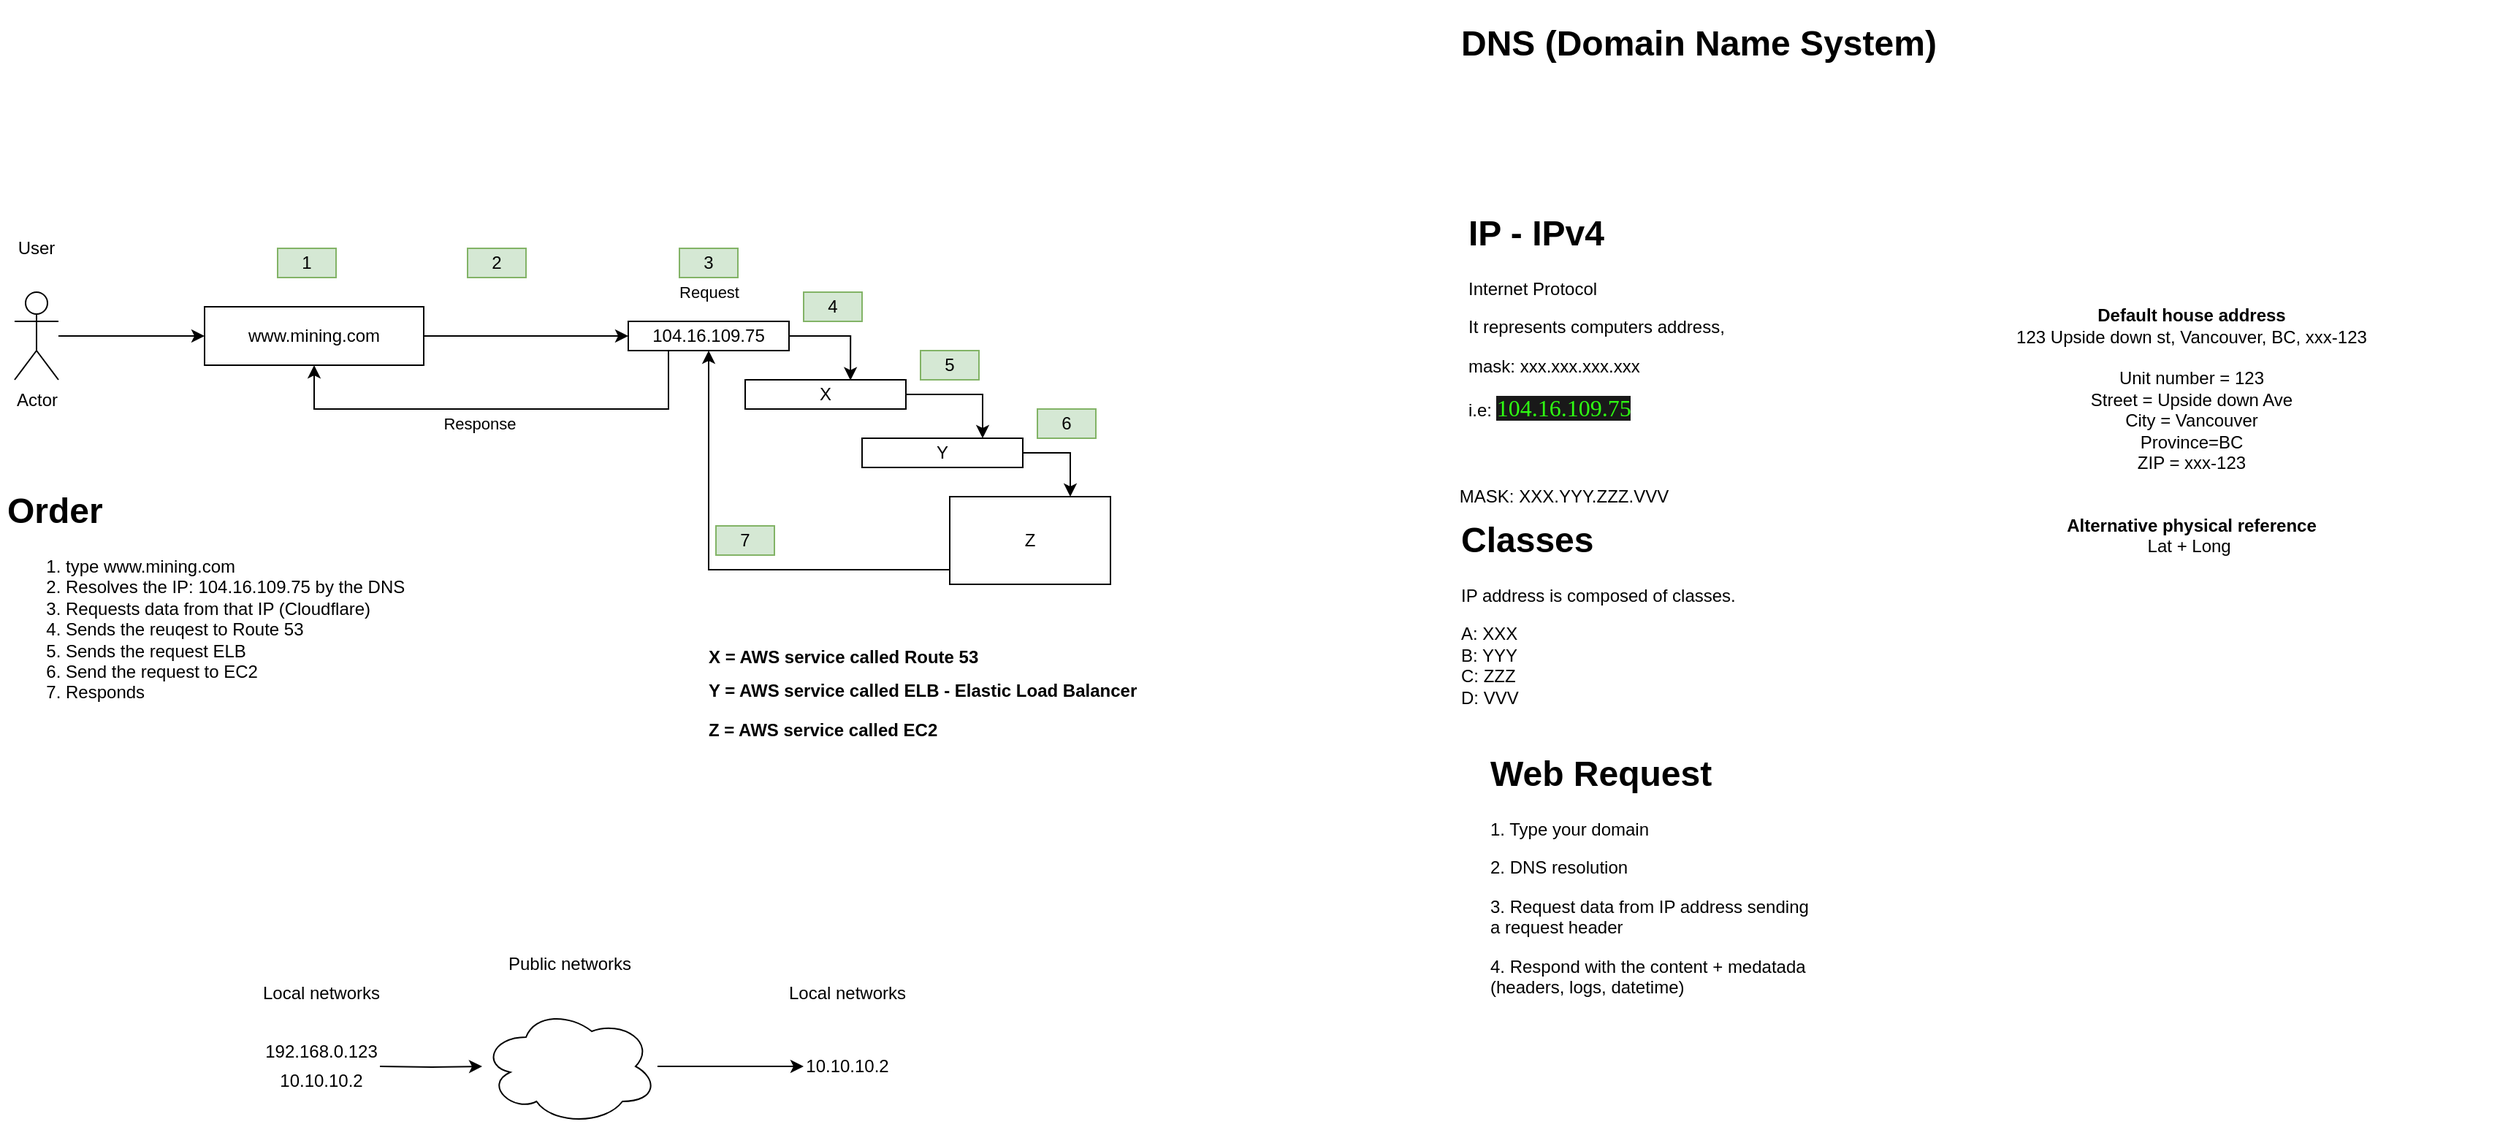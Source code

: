 <mxfile version="13.3.7" pages="2"><diagram id="LoN6QsobYpqwqfJ6YKI7" name="Web Request"><mxGraphModel dx="844" dy="1425" grid="1" gridSize="10" guides="1" tooltips="1" connect="1" arrows="1" fold="1" page="1" pageScale="1" pageWidth="850" pageHeight="1100" math="0" shadow="0"><root><mxCell id="0"/><mxCell id="1" parent="0"/><mxCell id="Tvs6JvNehJENyFUkTm4J-14" style="edgeStyle=orthogonalEdgeStyle;rounded=0;orthogonalLoop=1;jettySize=auto;html=1;entryX=0;entryY=0.5;entryDx=0;entryDy=0;" edge="1" parent="1" source="Tvs6JvNehJENyFUkTm4J-1" target="Tvs6JvNehJENyFUkTm4J-13"><mxGeometry relative="1" as="geometry"/></mxCell><mxCell id="Tvs6JvNehJENyFUkTm4J-16" value="Request" style="edgeLabel;html=1;align=center;verticalAlign=middle;resizable=0;points=[];" vertex="1" connectable="0" parent="Tvs6JvNehJENyFUkTm4J-14"><mxGeometry x="-0.3" y="2" relative="1" as="geometry"><mxPoint x="146" y="-28" as="offset"/></mxGeometry></mxCell><mxCell id="Tvs6JvNehJENyFUkTm4J-1" value="www.mining.com" style="rounded=0;whiteSpace=wrap;html=1;" vertex="1" parent="1"><mxGeometry x="220" y="200" width="150" height="40" as="geometry"/></mxCell><mxCell id="Tvs6JvNehJENyFUkTm4J-2" value="User" style="text;html=1;strokeColor=none;fillColor=none;align=center;verticalAlign=middle;whiteSpace=wrap;rounded=0;" vertex="1" parent="1"><mxGeometry x="85" y="150" width="40" height="20" as="geometry"/></mxCell><mxCell id="Tvs6JvNehJENyFUkTm4J-5" style="edgeStyle=orthogonalEdgeStyle;rounded=0;orthogonalLoop=1;jettySize=auto;html=1;" edge="1" parent="1" source="Tvs6JvNehJENyFUkTm4J-3"><mxGeometry relative="1" as="geometry"><mxPoint x="220" y="220" as="targetPoint"/></mxGeometry></mxCell><mxCell id="Tvs6JvNehJENyFUkTm4J-3" value="Actor" style="shape=umlActor;verticalLabelPosition=bottom;verticalAlign=top;html=1;outlineConnect=0;" vertex="1" parent="1"><mxGeometry x="90" y="190" width="30" height="60" as="geometry"/></mxCell><mxCell id="Tvs6JvNehJENyFUkTm4J-7" value="&lt;h1&gt;IP - IPv4&lt;/h1&gt;&lt;p&gt;Internet Protocol&lt;/p&gt;&lt;p&gt;It represents computers address,&lt;span&gt;&amp;nbsp;&lt;/span&gt;&lt;/p&gt;&lt;p&gt;&lt;span&gt;mask: xxx.xxx.xxx.xxx&lt;/span&gt;&lt;/p&gt;&lt;p&gt;&lt;span&gt;i.e:&amp;nbsp;&lt;/span&gt;&lt;span style=&quot;background-color: rgba(0 , 0 , 0 , 0.9) ; color: rgb(47 , 255 , 18) ; font-family: &amp;#34;andale mono&amp;#34; ; font-size: 16px&quot;&gt;104.16.109.75&lt;/span&gt;&lt;/p&gt;" style="text;html=1;strokeColor=none;fillColor=none;spacing=5;spacingTop=-20;whiteSpace=wrap;overflow=hidden;rounded=0;" vertex="1" parent="1"><mxGeometry x="1080" y="130" width="230" height="160" as="geometry"/></mxCell><mxCell id="Tvs6JvNehJENyFUkTm4J-11" value="&lt;h1&gt;&lt;span&gt;DNS (&lt;/span&gt;Domain Name System)&lt;/h1&gt;&lt;div&gt;&lt;br&gt;&lt;/div&gt;" style="text;html=1;strokeColor=none;fillColor=none;spacing=5;spacingTop=-20;whiteSpace=wrap;overflow=hidden;rounded=0;" vertex="1" parent="1"><mxGeometry x="1075" width="410" height="50" as="geometry"/></mxCell><mxCell id="Tvs6JvNehJENyFUkTm4J-12" value="&lt;h1&gt;Web Request&lt;/h1&gt;&lt;p&gt;1. Type your domain&lt;/p&gt;&lt;p&gt;2. DNS resolution&lt;/p&gt;&lt;p&gt;3. Request data from IP address sending a request header&lt;/p&gt;&lt;p&gt;4. Respond with the content + medatada (headers, logs, datetime)&lt;/p&gt;" style="text;html=1;strokeColor=none;fillColor=none;spacing=5;spacingTop=-20;whiteSpace=wrap;overflow=hidden;rounded=0;" vertex="1" parent="1"><mxGeometry x="1095" y="500" width="230" height="210" as="geometry"/></mxCell><mxCell id="Tvs6JvNehJENyFUkTm4J-15" style="edgeStyle=orthogonalEdgeStyle;rounded=0;orthogonalLoop=1;jettySize=auto;html=1;entryX=0.5;entryY=1;entryDx=0;entryDy=0;exitX=0.25;exitY=1;exitDx=0;exitDy=0;" edge="1" parent="1" source="Tvs6JvNehJENyFUkTm4J-13" target="Tvs6JvNehJENyFUkTm4J-1"><mxGeometry relative="1" as="geometry"><Array as="points"><mxPoint x="538" y="270"/><mxPoint x="295" y="270"/></Array></mxGeometry></mxCell><mxCell id="Tvs6JvNehJENyFUkTm4J-17" value="Response" style="edgeLabel;html=1;align=center;verticalAlign=middle;resizable=0;points=[];" vertex="1" connectable="0" parent="Tvs6JvNehJENyFUkTm4J-15"><mxGeometry x="-0.062" y="3" relative="1" as="geometry"><mxPoint x="-23.5" y="7" as="offset"/></mxGeometry></mxCell><mxCell id="Tvs6JvNehJENyFUkTm4J-37" style="edgeStyle=orthogonalEdgeStyle;rounded=0;orthogonalLoop=1;jettySize=auto;html=1;entryX=0.655;entryY=0.017;entryDx=0;entryDy=0;entryPerimeter=0;" edge="1" parent="1" source="Tvs6JvNehJENyFUkTm4J-13" target="Tvs6JvNehJENyFUkTm4J-36"><mxGeometry relative="1" as="geometry"><Array as="points"><mxPoint x="662" y="220"/></Array></mxGeometry></mxCell><mxCell id="Tvs6JvNehJENyFUkTm4J-13" value="104.16.109.75" style="rounded=0;whiteSpace=wrap;html=1;" vertex="1" parent="1"><mxGeometry x="510" y="210" width="110" height="20" as="geometry"/></mxCell><mxCell id="Tvs6JvNehJENyFUkTm4J-20" value="MASK: XXX.YYY.ZZZ.VVV" style="text;html=1;align=center;verticalAlign=middle;resizable=0;points=[];autosize=1;" vertex="1" parent="1"><mxGeometry x="1070" y="320" width="160" height="20" as="geometry"/></mxCell><mxCell id="Tvs6JvNehJENyFUkTm4J-22" value="&lt;h1&gt;Classes&lt;/h1&gt;&lt;p&gt;IP address is composed of classes.&lt;/p&gt;&lt;p&gt;A: XXX&lt;br&gt;B: YYY&lt;br&gt;C: ZZZ&lt;br&gt;D: VVV&lt;/p&gt;" style="text;html=1;strokeColor=none;fillColor=none;spacing=5;spacingTop=-20;whiteSpace=wrap;overflow=hidden;rounded=0;" vertex="1" parent="1"><mxGeometry x="1075" y="340" width="200" height="150" as="geometry"/></mxCell><mxCell id="Tvs6JvNehJENyFUkTm4J-23" value="&lt;b&gt;Default house address&lt;/b&gt;&lt;br&gt;123 Upside down st, Vancouver, BC, xxx-123&lt;br&gt;&amp;nbsp;&lt;br&gt;Unit number = 123&lt;br&gt;Street = Upside down Ave&lt;br&gt;City = Vancouver&lt;br&gt;Province=BC&lt;br&gt;ZIP = xxx-123&lt;br&gt;&lt;br&gt;&lt;br&gt;&lt;b&gt;Alternative physical reference&lt;br&gt;&lt;/b&gt;Lat + Long&amp;nbsp;" style="text;html=1;strokeColor=none;fillColor=none;align=center;verticalAlign=middle;whiteSpace=wrap;rounded=0;" vertex="1" parent="1"><mxGeometry x="1370" y="170" width="420" height="230" as="geometry"/></mxCell><mxCell id="Tvs6JvNehJENyFUkTm4J-24" value="Local networks" style="text;html=1;strokeColor=none;fillColor=none;align=center;verticalAlign=middle;whiteSpace=wrap;rounded=0;" vertex="1" parent="1"><mxGeometry x="240" y="660" width="120" height="20" as="geometry"/></mxCell><mxCell id="Tvs6JvNehJENyFUkTm4J-25" value="Public networks" style="text;html=1;strokeColor=none;fillColor=none;align=center;verticalAlign=middle;whiteSpace=wrap;rounded=0;" vertex="1" parent="1"><mxGeometry x="400" y="640" width="140" height="20" as="geometry"/></mxCell><mxCell id="Tvs6JvNehJENyFUkTm4J-30" value="" style="group" vertex="1" connectable="0" parent="1"><mxGeometry x="280" y="700" width="40" height="40" as="geometry"/></mxCell><mxCell id="Tvs6JvNehJENyFUkTm4J-26" value="192.168.0.123" style="text;html=1;strokeColor=none;fillColor=none;align=center;verticalAlign=middle;whiteSpace=wrap;rounded=0;" vertex="1" parent="Tvs6JvNehJENyFUkTm4J-30"><mxGeometry width="40" height="20" as="geometry"/></mxCell><mxCell id="Tvs6JvNehJENyFUkTm4J-27" value="10.10.10.2" style="text;html=1;strokeColor=none;fillColor=none;align=center;verticalAlign=middle;whiteSpace=wrap;rounded=0;" vertex="1" parent="Tvs6JvNehJENyFUkTm4J-30"><mxGeometry y="20" width="40" height="20" as="geometry"/></mxCell><mxCell id="Tvs6JvNehJENyFUkTm4J-31" style="edgeStyle=orthogonalEdgeStyle;rounded=0;orthogonalLoop=1;jettySize=auto;html=1;" edge="1" parent="1" target="Tvs6JvNehJENyFUkTm4J-33"><mxGeometry relative="1" as="geometry"><mxPoint x="470" y="720" as="targetPoint"/><mxPoint x="340" y="720" as="sourcePoint"/></mxGeometry></mxCell><mxCell id="Tvs6JvNehJENyFUkTm4J-34" style="edgeStyle=orthogonalEdgeStyle;rounded=0;orthogonalLoop=1;jettySize=auto;html=1;" edge="1" parent="1" source="Tvs6JvNehJENyFUkTm4J-33"><mxGeometry relative="1" as="geometry"><mxPoint x="630" y="720" as="targetPoint"/></mxGeometry></mxCell><mxCell id="Tvs6JvNehJENyFUkTm4J-33" value="" style="ellipse;shape=cloud;whiteSpace=wrap;html=1;" vertex="1" parent="1"><mxGeometry x="410" y="680" width="120" height="80" as="geometry"/></mxCell><mxCell id="Tvs6JvNehJENyFUkTm4J-35" value="10.10.10.2" style="text;html=1;strokeColor=none;fillColor=none;align=center;verticalAlign=middle;whiteSpace=wrap;rounded=0;" vertex="1" parent="1"><mxGeometry x="640" y="710" width="40" height="20" as="geometry"/></mxCell><mxCell id="Tvs6JvNehJENyFUkTm4J-39" style="edgeStyle=orthogonalEdgeStyle;rounded=0;orthogonalLoop=1;jettySize=auto;html=1;entryX=0.75;entryY=0;entryDx=0;entryDy=0;" edge="1" parent="1" source="Tvs6JvNehJENyFUkTm4J-36" target="Tvs6JvNehJENyFUkTm4J-38"><mxGeometry relative="1" as="geometry"><Array as="points"><mxPoint x="753" y="260"/></Array></mxGeometry></mxCell><mxCell id="Tvs6JvNehJENyFUkTm4J-36" value="X" style="rounded=0;whiteSpace=wrap;html=1;" vertex="1" parent="1"><mxGeometry x="590" y="250" width="110" height="20" as="geometry"/></mxCell><mxCell id="Tvs6JvNehJENyFUkTm4J-40" style="edgeStyle=orthogonalEdgeStyle;rounded=0;orthogonalLoop=1;jettySize=auto;html=1;entryX=0.5;entryY=1;entryDx=0;entryDy=0;exitX=0;exitY=0.75;exitDx=0;exitDy=0;" edge="1" parent="1" source="Tvs6JvNehJENyFUkTm4J-43" target="Tvs6JvNehJENyFUkTm4J-13"><mxGeometry relative="1" as="geometry"><Array as="points"><mxPoint x="565" y="380"/></Array></mxGeometry></mxCell><mxCell id="Tvs6JvNehJENyFUkTm4J-44" style="edgeStyle=orthogonalEdgeStyle;rounded=0;orthogonalLoop=1;jettySize=auto;html=1;entryX=0.75;entryY=0;entryDx=0;entryDy=0;exitX=1;exitY=0.5;exitDx=0;exitDy=0;" edge="1" parent="1" source="Tvs6JvNehJENyFUkTm4J-38" target="Tvs6JvNehJENyFUkTm4J-43"><mxGeometry relative="1" as="geometry"><Array as="points"><mxPoint x="813" y="300"/></Array></mxGeometry></mxCell><mxCell id="Tvs6JvNehJENyFUkTm4J-38" value="Y" style="rounded=0;whiteSpace=wrap;html=1;" vertex="1" parent="1"><mxGeometry x="670" y="290" width="110" height="20" as="geometry"/></mxCell><mxCell id="Tvs6JvNehJENyFUkTm4J-41" value="&lt;h1 style=&quot;font-size: 12px;&quot;&gt;X = AWS service called Route 53&lt;/h1&gt;" style="text;html=1;strokeColor=none;fillColor=none;spacing=5;spacingTop=-20;whiteSpace=wrap;overflow=hidden;rounded=0;fontSize=12;" vertex="1" parent="1"><mxGeometry x="560" y="435" width="210" height="15" as="geometry"/></mxCell><mxCell id="Tvs6JvNehJENyFUkTm4J-42" value="&lt;h1 style=&quot;font-size: 12px;&quot;&gt;Z = AWS service called EC2&lt;/h1&gt;" style="text;html=1;strokeColor=none;fillColor=none;spacing=5;spacingTop=-20;whiteSpace=wrap;overflow=hidden;rounded=0;fontSize=12;" vertex="1" parent="1"><mxGeometry x="560" y="485" width="190" height="15" as="geometry"/></mxCell><mxCell id="Tvs6JvNehJENyFUkTm4J-43" value="Z" style="rounded=0;whiteSpace=wrap;html=1;" vertex="1" parent="1"><mxGeometry x="730" y="330" width="110" height="60" as="geometry"/></mxCell><mxCell id="Tvs6JvNehJENyFUkTm4J-45" value="&lt;h1 style=&quot;font-size: 12px;&quot;&gt;Y = AWS service called ELB - Elastic Load Balancer&lt;/h1&gt;" style="text;html=1;strokeColor=none;fillColor=none;spacing=5;spacingTop=-20;whiteSpace=wrap;overflow=hidden;rounded=0;fontSize=12;" vertex="1" parent="1"><mxGeometry x="560" y="457.5" width="310" height="20" as="geometry"/></mxCell><mxCell id="Tvs6JvNehJENyFUkTm4J-48" value="&lt;h1&gt;Order&lt;/h1&gt;&lt;p&gt;&lt;/p&gt;&lt;ol&gt;&lt;li&gt;&lt;span&gt;type www.mining.com&lt;/span&gt;&lt;/li&gt;&lt;li&gt;&lt;span&gt;Resolves the IP: 104.16.109.75 by the DNS&lt;/span&gt;&lt;/li&gt;&lt;li&gt;&lt;span&gt;Requests data from that IP (Cloudflare)&lt;/span&gt;&lt;/li&gt;&lt;li&gt;&lt;span&gt;Sends the reuqest to Route 53&lt;/span&gt;&lt;/li&gt;&lt;li&gt;&lt;span&gt;Sends the request ELB&lt;/span&gt;&lt;/li&gt;&lt;li&gt;&lt;span&gt;Send the request to EC2&lt;/span&gt;&lt;/li&gt;&lt;li&gt;&lt;span&gt;Responds&lt;/span&gt;&lt;/li&gt;&lt;/ol&gt;&lt;p&gt;&lt;/p&gt;" style="text;html=1;strokeColor=none;fillColor=none;spacing=5;spacingTop=-20;whiteSpace=wrap;overflow=hidden;rounded=0;" vertex="1" parent="1"><mxGeometry x="80" y="320" width="290" height="175" as="geometry"/></mxCell><mxCell id="Tvs6JvNehJENyFUkTm4J-49" value="1" style="text;html=1;strokeColor=#82b366;fillColor=#d5e8d4;align=center;verticalAlign=middle;whiteSpace=wrap;rounded=0;" vertex="1" parent="1"><mxGeometry x="270" y="160" width="40" height="20" as="geometry"/></mxCell><mxCell id="Tvs6JvNehJENyFUkTm4J-50" value="2" style="text;html=1;strokeColor=#82b366;fillColor=#d5e8d4;align=center;verticalAlign=middle;whiteSpace=wrap;rounded=0;" vertex="1" parent="1"><mxGeometry x="400" y="160" width="40" height="20" as="geometry"/></mxCell><mxCell id="Tvs6JvNehJENyFUkTm4J-51" value="3" style="text;html=1;strokeColor=#82b366;fillColor=#d5e8d4;align=center;verticalAlign=middle;whiteSpace=wrap;rounded=0;" vertex="1" parent="1"><mxGeometry x="545" y="160" width="40" height="20" as="geometry"/></mxCell><mxCell id="Tvs6JvNehJENyFUkTm4J-52" value="5" style="text;html=1;strokeColor=#82b366;fillColor=#d5e8d4;align=center;verticalAlign=middle;whiteSpace=wrap;rounded=0;" vertex="1" parent="1"><mxGeometry x="710" y="230" width="40" height="20" as="geometry"/></mxCell><mxCell id="Tvs6JvNehJENyFUkTm4J-53" value="4" style="text;html=1;strokeColor=#82b366;fillColor=#d5e8d4;align=center;verticalAlign=middle;whiteSpace=wrap;rounded=0;" vertex="1" parent="1"><mxGeometry x="630" y="190" width="40" height="20" as="geometry"/></mxCell><mxCell id="Tvs6JvNehJENyFUkTm4J-55" value="6" style="text;html=1;strokeColor=#82b366;fillColor=#d5e8d4;align=center;verticalAlign=middle;whiteSpace=wrap;rounded=0;" vertex="1" parent="1"><mxGeometry x="790" y="270" width="40" height="20" as="geometry"/></mxCell><mxCell id="Tvs6JvNehJENyFUkTm4J-56" value="7" style="text;html=1;strokeColor=#82b366;fillColor=#d5e8d4;align=center;verticalAlign=middle;whiteSpace=wrap;rounded=0;" vertex="1" parent="1"><mxGeometry x="570" y="350" width="40" height="20" as="geometry"/></mxCell><mxCell id="rRMxP_t6IxqATEMME3hy-1" value="Local networks" style="text;html=1;strokeColor=none;fillColor=none;align=center;verticalAlign=middle;whiteSpace=wrap;rounded=0;" vertex="1" parent="1"><mxGeometry x="600" y="660" width="120" height="20" as="geometry"/></mxCell></root></mxGraphModel></diagram><diagram id="0SxE4mzzsuBfhw7JKw3I" name="Load balancer"><mxGraphModel dx="1804" dy="755" grid="1" gridSize="10" guides="1" tooltips="1" connect="1" arrows="1" fold="1" page="1" pageScale="1" pageWidth="850" pageHeight="1100" math="0" shadow="0"><root><mxCell id="KXlSgINo1m2UHvHSvN4S-0"/><mxCell id="KXlSgINo1m2UHvHSvN4S-1" parent="KXlSgINo1m2UHvHSvN4S-0"/><mxCell id="KXlSgINo1m2UHvHSvN4S-2" value="It balances the request load in all available nodes" style="text;html=1;strokeColor=none;fillColor=none;align=center;verticalAlign=middle;whiteSpace=wrap;rounded=0;" vertex="1" parent="KXlSgINo1m2UHvHSvN4S-1"><mxGeometry x="380" y="90" width="380" height="20" as="geometry"/></mxCell><mxCell id="KXlSgINo1m2UHvHSvN4S-5" value="" style="edgeStyle=orthogonalEdgeStyle;rounded=0;orthogonalLoop=1;jettySize=auto;html=1;exitX=0.14;exitY=1.1;exitDx=0;exitDy=0;exitPerimeter=0;" edge="1" parent="KXlSgINo1m2UHvHSvN4S-1" source="KXlSgINo1m2UHvHSvN4S-3" target="KXlSgINo1m2UHvHSvN4S-4"><mxGeometry relative="1" as="geometry"/></mxCell><mxCell id="KXlSgINo1m2UHvHSvN4S-12" style="edgeStyle=orthogonalEdgeStyle;rounded=0;orthogonalLoop=1;jettySize=auto;html=1;entryX=0.5;entryY=0;entryDx=0;entryDy=0;" edge="1" parent="KXlSgINo1m2UHvHSvN4S-1" source="KXlSgINo1m2UHvHSvN4S-3" target="KXlSgINo1m2UHvHSvN4S-9"><mxGeometry relative="1" as="geometry"/></mxCell><mxCell id="KXlSgINo1m2UHvHSvN4S-13" style="edgeStyle=orthogonalEdgeStyle;rounded=0;orthogonalLoop=1;jettySize=auto;html=1;exitX=0.75;exitY=1;exitDx=0;exitDy=0;" edge="1" parent="KXlSgINo1m2UHvHSvN4S-1" source="KXlSgINo1m2UHvHSvN4S-3" target="KXlSgINo1m2UHvHSvN4S-10"><mxGeometry relative="1" as="geometry"><Array as="points"><mxPoint x="760" y="140"/></Array></mxGeometry></mxCell><mxCell id="KXlSgINo1m2UHvHSvN4S-3" value="Load balancer" style="rounded=0;whiteSpace=wrap;html=1;" vertex="1" parent="KXlSgINo1m2UHvHSvN4S-1"><mxGeometry x="320" y="120" width="500" height="20" as="geometry"/></mxCell><mxCell id="KXlSgINo1m2UHvHSvN4S-4" value="node 1" style="rounded=0;whiteSpace=wrap;html=1;" vertex="1" parent="KXlSgINo1m2UHvHSvN4S-1"><mxGeometry x="330" y="260" width="120" height="60" as="geometry"/></mxCell><mxCell id="KXlSgINo1m2UHvHSvN4S-9" value="nodes 2" style="rounded=0;whiteSpace=wrap;html=1;" vertex="1" parent="KXlSgINo1m2UHvHSvN4S-1"><mxGeometry x="510" y="260" width="120" height="60" as="geometry"/></mxCell><mxCell id="KXlSgINo1m2UHvHSvN4S-10" value="nodes x" style="rounded=0;whiteSpace=wrap;html=1;" vertex="1" parent="KXlSgINo1m2UHvHSvN4S-1"><mxGeometry x="700" y="260" width="120" height="60" as="geometry"/></mxCell><mxCell id="KXlSgINo1m2UHvHSvN4S-11" value="..." style="text;html=1;strokeColor=none;fillColor=none;align=center;verticalAlign=middle;whiteSpace=wrap;rounded=0;" vertex="1" parent="KXlSgINo1m2UHvHSvN4S-1"><mxGeometry x="600" y="280" width="115" height="20" as="geometry"/></mxCell><mxCell id="KXlSgINo1m2UHvHSvN4S-14" value="&lt;h1&gt;Request 1&lt;/h1&gt;&lt;p&gt;- Load balancer analyses the load of all nodes&lt;/p&gt;&lt;p&gt;- Node 1 is free&lt;/p&gt;&lt;p&gt;- Sends a request to node1&lt;/p&gt;" style="text;html=1;strokeColor=none;fillColor=none;spacing=5;spacingTop=-20;whiteSpace=wrap;overflow=hidden;rounded=0;" vertex="1" parent="KXlSgINo1m2UHvHSvN4S-1"><mxGeometry x="295" y="340" width="190" height="160" as="geometry"/></mxCell><mxCell id="KXlSgINo1m2UHvHSvN4S-15" value="&lt;h1&gt;Request 2&lt;/h1&gt;&lt;p&gt;- Load balancer analyses the load of all nodes&lt;/p&gt;&lt;p&gt;- Node 1 is iddle, node 2 is free&lt;/p&gt;&lt;p&gt;- Sends a request to node2&lt;/p&gt;" style="text;html=1;strokeColor=none;fillColor=none;spacing=5;spacingTop=-20;whiteSpace=wrap;overflow=hidden;rounded=0;" vertex="1" parent="KXlSgINo1m2UHvHSvN4S-1"><mxGeometry x="500" y="340" width="200" height="160" as="geometry"/></mxCell><mxCell id="KXlSgINo1m2UHvHSvN4S-16" value="&lt;h1&gt;Request 3&lt;/h1&gt;&lt;p&gt;- Load balancer analyses the load of all nodes&lt;/p&gt;&lt;p&gt;- Node&amp;nbsp; 1 and 2 re iddle, node x is free&lt;/p&gt;&lt;p&gt;- Sends a request to node x&lt;/p&gt;" style="text;html=1;strokeColor=none;fillColor=none;spacing=5;spacingTop=-20;whiteSpace=wrap;overflow=hidden;rounded=0;" vertex="1" parent="KXlSgINo1m2UHvHSvN4S-1"><mxGeometry x="715" y="340" width="190" height="160" as="geometry"/></mxCell></root></mxGraphModel></diagram></mxfile>
